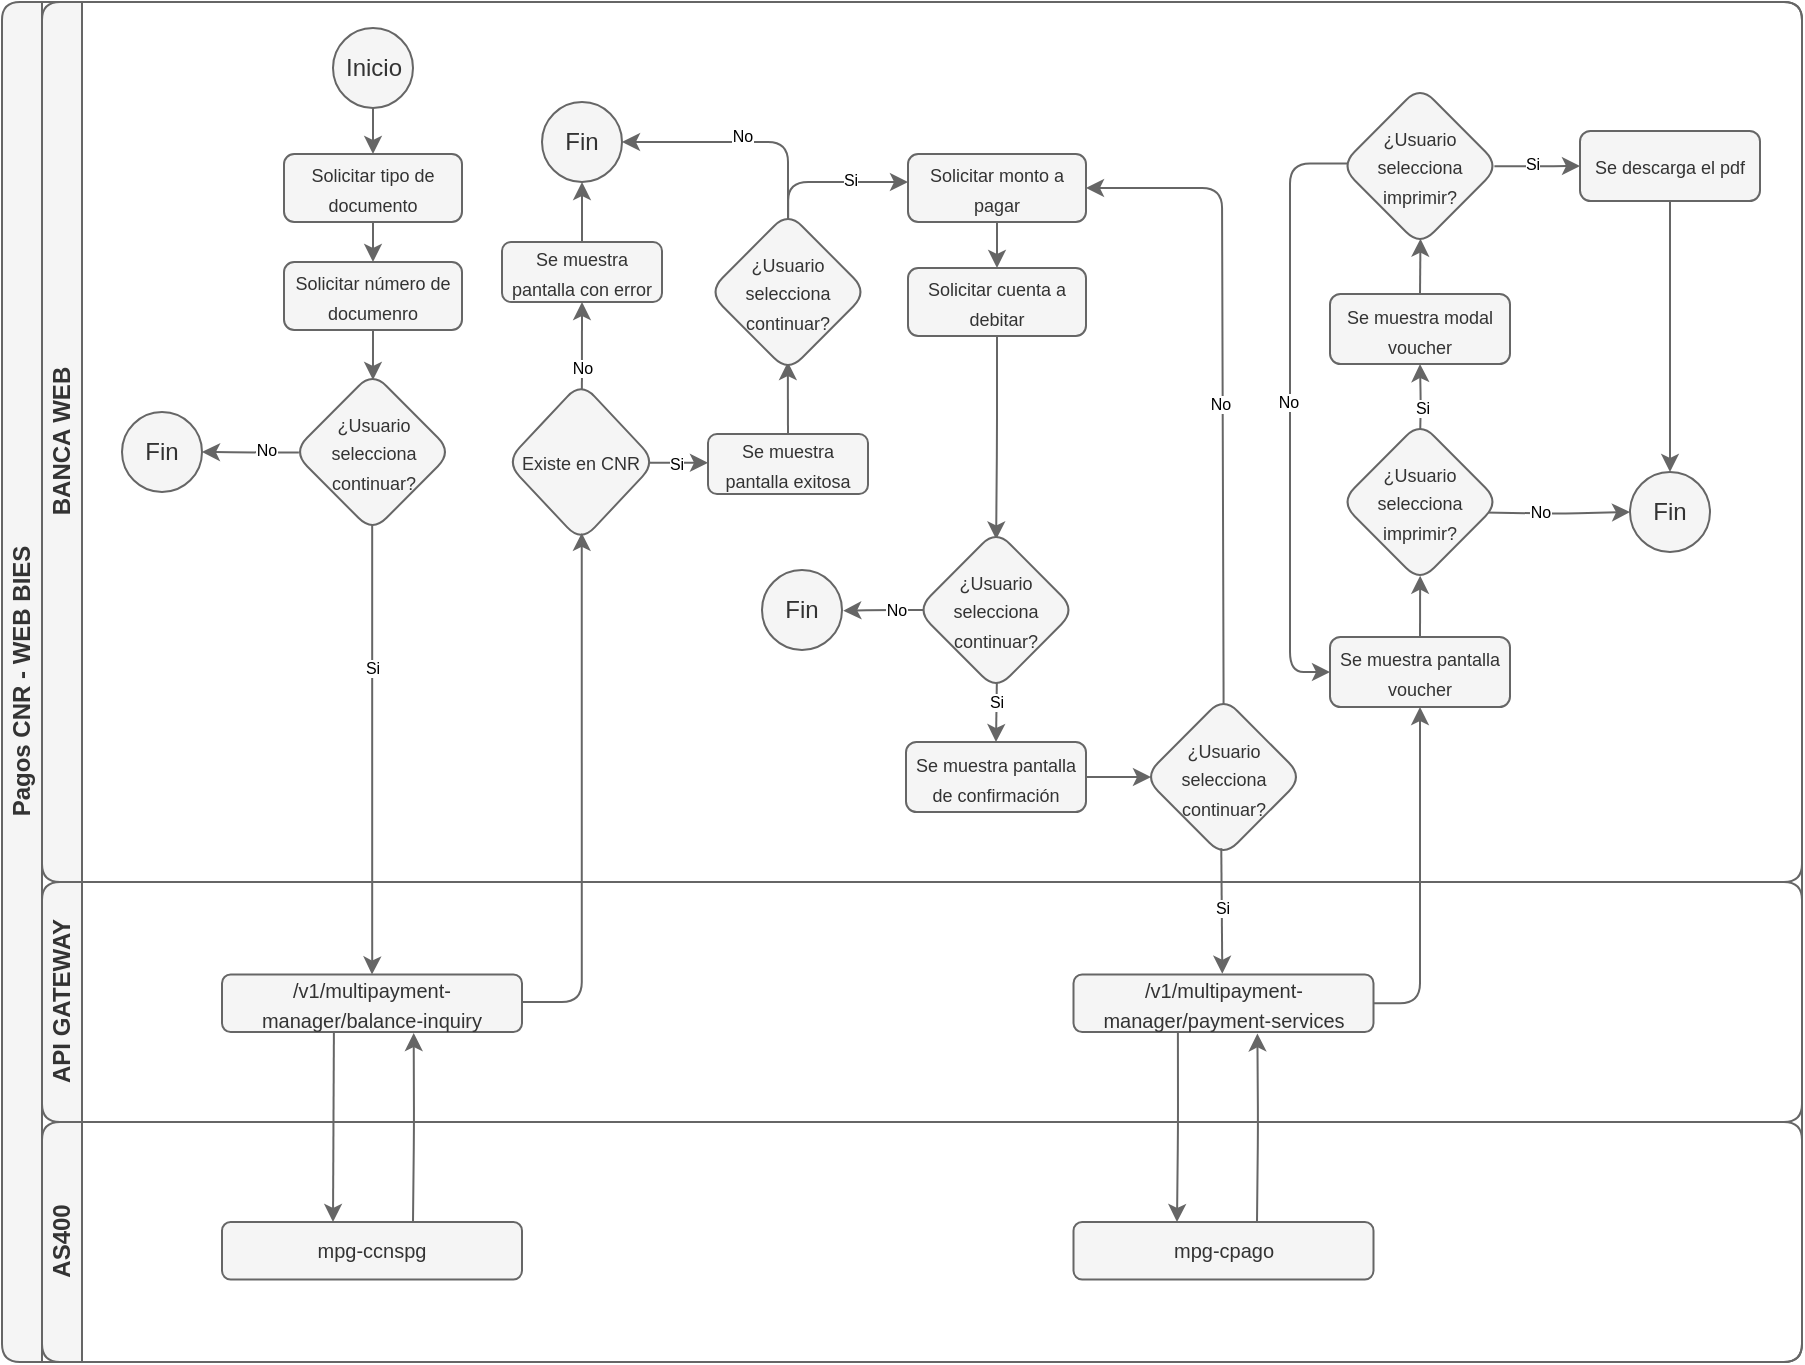<mxfile version="24.6.4" type="device">
  <diagram id="prtHgNgQTEPvFCAcTncT" name="Page-1">
    <mxGraphModel dx="980" dy="606" grid="1" gridSize="10" guides="1" tooltips="1" connect="1" arrows="1" fold="1" page="1" pageScale="1" pageWidth="827" pageHeight="1169" background="#ffffff" math="0" shadow="0">
      <root>
        <mxCell id="0" />
        <mxCell id="1" parent="0" />
        <mxCell id="dNxyNK7c78bLwvsdeMH5-19" value="Pagos CNR - WEB BIES" style="swimlane;html=1;childLayout=stackLayout;resizeParent=1;resizeParentMax=0;horizontal=0;startSize=20;horizontalStack=0;fillColor=#f5f5f5;fontColor=#333333;strokeColor=#666666;rounded=1;" parent="1" vertex="1">
          <mxGeometry x="150" y="120" width="900" height="680" as="geometry" />
        </mxCell>
        <mxCell id="dNxyNK7c78bLwvsdeMH5-20" value="BANCA WEB" style="swimlane;html=1;startSize=20;horizontal=0;fillColor=#f5f5f5;fontColor=#333333;strokeColor=#666666;rounded=1;" parent="dNxyNK7c78bLwvsdeMH5-19" vertex="1">
          <mxGeometry x="20" width="880" height="440" as="geometry" />
        </mxCell>
        <mxCell id="9tTKNNIaCnnmYA2f-oJd-8" value="" style="edgeStyle=orthogonalEdgeStyle;rounded=1;orthogonalLoop=1;jettySize=auto;html=1;entryX=0.5;entryY=0;entryDx=0;entryDy=0;fillColor=#f5f5f5;strokeColor=#666666;" parent="dNxyNK7c78bLwvsdeMH5-20" source="dNxyNK7c78bLwvsdeMH5-23" target="dNxyNK7c78bLwvsdeMH5-24" edge="1">
          <mxGeometry relative="1" as="geometry" />
        </mxCell>
        <mxCell id="dNxyNK7c78bLwvsdeMH5-23" value="Inicio" style="ellipse;whiteSpace=wrap;html=1;strokeColor=#666666;fillColor=#f5f5f5;fontColor=#333333;rounded=1;" parent="dNxyNK7c78bLwvsdeMH5-20" vertex="1">
          <mxGeometry x="145.5" y="13" width="40" height="40" as="geometry" />
        </mxCell>
        <mxCell id="9tTKNNIaCnnmYA2f-oJd-7" style="edgeStyle=orthogonalEdgeStyle;rounded=1;orthogonalLoop=1;jettySize=auto;html=1;exitX=0.5;exitY=1;exitDx=0;exitDy=0;entryX=0.5;entryY=0;entryDx=0;entryDy=0;fillColor=#f5f5f5;strokeColor=#666666;" parent="dNxyNK7c78bLwvsdeMH5-20" source="dNxyNK7c78bLwvsdeMH5-24" target="9tTKNNIaCnnmYA2f-oJd-3" edge="1">
          <mxGeometry relative="1" as="geometry" />
        </mxCell>
        <mxCell id="dNxyNK7c78bLwvsdeMH5-24" value="&lt;font style=&quot;font-size: 9px;&quot;&gt;Solicitar tipo de documento&lt;/font&gt;" style="rounded=1;whiteSpace=wrap;html=1;fontFamily=Helvetica;fontSize=12;fontColor=#333333;align=center;fillColor=#f5f5f5;strokeColor=#666666;" parent="dNxyNK7c78bLwvsdeMH5-20" vertex="1">
          <mxGeometry x="121" y="76" width="89" height="34" as="geometry" />
        </mxCell>
        <mxCell id="9tTKNNIaCnnmYA2f-oJd-17" style="edgeStyle=orthogonalEdgeStyle;rounded=1;orthogonalLoop=1;jettySize=auto;html=1;exitX=0.5;exitY=0;exitDx=0;exitDy=0;entryX=0.5;entryY=1;entryDx=0;entryDy=0;fillColor=#f5f5f5;strokeColor=#666666;" parent="dNxyNK7c78bLwvsdeMH5-20" source="dNxyNK7c78bLwvsdeMH5-30" target="dNxyNK7c78bLwvsdeMH5-32" edge="1">
          <mxGeometry relative="1" as="geometry" />
        </mxCell>
        <mxCell id="dNxyNK7c78bLwvsdeMH5-30" value="&lt;font style=&quot;font-size: 9px;&quot;&gt;Se muestra pantalla con error&lt;/font&gt;" style="rounded=1;whiteSpace=wrap;html=1;fontFamily=Helvetica;fontSize=12;fontColor=#333333;align=center;fillColor=#f5f5f5;strokeColor=#666666;" parent="dNxyNK7c78bLwvsdeMH5-20" vertex="1">
          <mxGeometry x="230" y="120" width="80" height="30" as="geometry" />
        </mxCell>
        <mxCell id="dNxyNK7c78bLwvsdeMH5-32" value="Fin" style="ellipse;whiteSpace=wrap;html=1;fillColor=#f5f5f5;fontColor=#333333;strokeColor=#666666;rounded=1;" parent="dNxyNK7c78bLwvsdeMH5-20" vertex="1">
          <mxGeometry x="250" y="50" width="40" height="40" as="geometry" />
        </mxCell>
        <mxCell id="9tTKNNIaCnnmYA2f-oJd-27" value="" style="edgeStyle=orthogonalEdgeStyle;rounded=1;orthogonalLoop=1;jettySize=auto;html=1;fillColor=#f5f5f5;strokeColor=#666666;entryX=0.503;entryY=0.05;entryDx=0;entryDy=0;entryPerimeter=0;" parent="dNxyNK7c78bLwvsdeMH5-20" source="9tTKNNIaCnnmYA2f-oJd-3" target="9tTKNNIaCnnmYA2f-oJd-20" edge="1">
          <mxGeometry relative="1" as="geometry" />
        </mxCell>
        <mxCell id="9tTKNNIaCnnmYA2f-oJd-3" value="&lt;font style=&quot;font-size: 9px;&quot;&gt;Solicitar número de documenro&lt;/font&gt;" style="rounded=1;whiteSpace=wrap;html=1;fontFamily=Helvetica;fontSize=12;fontColor=#333333;align=center;fillColor=#f5f5f5;strokeColor=#666666;" parent="dNxyNK7c78bLwvsdeMH5-20" vertex="1">
          <mxGeometry x="121" y="130" width="89" height="34" as="geometry" />
        </mxCell>
        <mxCell id="9tTKNNIaCnnmYA2f-oJd-16" style="edgeStyle=orthogonalEdgeStyle;rounded=1;orthogonalLoop=1;jettySize=auto;html=1;exitX=0.506;exitY=0.055;exitDx=0;exitDy=0;entryX=0.5;entryY=1;entryDx=0;entryDy=0;fillColor=#f5f5f5;strokeColor=#666666;exitPerimeter=0;" parent="dNxyNK7c78bLwvsdeMH5-20" source="9tTKNNIaCnnmYA2f-oJd-13" target="dNxyNK7c78bLwvsdeMH5-30" edge="1">
          <mxGeometry relative="1" as="geometry" />
        </mxCell>
        <mxCell id="9tTKNNIaCnnmYA2f-oJd-19" value="No" style="edgeLabel;html=1;align=center;verticalAlign=middle;resizable=0;points=[];rounded=1;labelBackgroundColor=#FFFFFF;fontColor=#000000;fontSize=8;" parent="9tTKNNIaCnnmYA2f-oJd-16" vertex="1" connectable="0">
          <mxGeometry x="-0.464" relative="1" as="geometry">
            <mxPoint as="offset" />
          </mxGeometry>
        </mxCell>
        <mxCell id="9tTKNNIaCnnmYA2f-oJd-29" style="edgeStyle=orthogonalEdgeStyle;rounded=1;orthogonalLoop=1;jettySize=auto;html=1;exitX=0.953;exitY=0.505;exitDx=0;exitDy=0;fillColor=#f5f5f5;strokeColor=#666666;exitPerimeter=0;entryX=0;entryY=0.5;entryDx=0;entryDy=0;" parent="dNxyNK7c78bLwvsdeMH5-20" source="9tTKNNIaCnnmYA2f-oJd-13" target="9tTKNNIaCnnmYA2f-oJd-28" edge="1">
          <mxGeometry relative="1" as="geometry">
            <mxPoint x="330" y="230" as="targetPoint" />
          </mxGeometry>
        </mxCell>
        <mxCell id="9tTKNNIaCnnmYA2f-oJd-30" value="Si" style="edgeLabel;html=1;align=center;verticalAlign=middle;resizable=0;points=[];rounded=1;labelBackgroundColor=#FFFFFF;fontColor=#000000;fontSize=8;" parent="9tTKNNIaCnnmYA2f-oJd-29" vertex="1" connectable="0">
          <mxGeometry x="-0.14" relative="1" as="geometry">
            <mxPoint as="offset" />
          </mxGeometry>
        </mxCell>
        <mxCell id="9tTKNNIaCnnmYA2f-oJd-13" value="&lt;font style=&quot;font-size: 9px;&quot;&gt;Existe en CNR&lt;/font&gt;" style="rhombus;whiteSpace=wrap;html=1;fillColor=#f5f5f5;fontColor=#333333;strokeColor=#666666;rounded=1;" parent="dNxyNK7c78bLwvsdeMH5-20" vertex="1">
          <mxGeometry x="232" y="190" width="75" height="80" as="geometry" />
        </mxCell>
        <mxCell id="9tTKNNIaCnnmYA2f-oJd-24" style="edgeStyle=orthogonalEdgeStyle;rounded=1;orthogonalLoop=1;jettySize=auto;html=1;exitX=0.037;exitY=0.503;exitDx=0;exitDy=0;entryX=1;entryY=0.5;entryDx=0;entryDy=0;fillColor=#f5f5f5;strokeColor=#666666;exitPerimeter=0;" parent="dNxyNK7c78bLwvsdeMH5-20" source="9tTKNNIaCnnmYA2f-oJd-20" target="9tTKNNIaCnnmYA2f-oJd-23" edge="1">
          <mxGeometry relative="1" as="geometry" />
        </mxCell>
        <mxCell id="9tTKNNIaCnnmYA2f-oJd-25" value="No" style="edgeLabel;html=1;align=center;verticalAlign=middle;resizable=0;points=[];rounded=1;labelBackgroundColor=#FFFFFF;fontColor=#000000;fontSize=8;" parent="9tTKNNIaCnnmYA2f-oJd-24" vertex="1" connectable="0">
          <mxGeometry x="-0.312" y="-1" relative="1" as="geometry">
            <mxPoint as="offset" />
          </mxGeometry>
        </mxCell>
        <mxCell id="9tTKNNIaCnnmYA2f-oJd-20" value="&lt;font style=&quot;font-size: 9px;&quot;&gt;¿Usuario selecciona continuar?&lt;/font&gt;" style="rhombus;whiteSpace=wrap;html=1;fillColor=#f5f5f5;fontColor=#333333;strokeColor=#666666;rounded=1;" parent="dNxyNK7c78bLwvsdeMH5-20" vertex="1">
          <mxGeometry x="125.5" y="185" width="79.5" height="80" as="geometry" />
        </mxCell>
        <mxCell id="9tTKNNIaCnnmYA2f-oJd-23" value="Fin" style="ellipse;whiteSpace=wrap;html=1;fillColor=#f5f5f5;fontColor=#333333;strokeColor=#666666;rounded=1;" parent="dNxyNK7c78bLwvsdeMH5-20" vertex="1">
          <mxGeometry x="40" y="205" width="40" height="40" as="geometry" />
        </mxCell>
        <mxCell id="9tTKNNIaCnnmYA2f-oJd-32" style="edgeStyle=orthogonalEdgeStyle;rounded=1;orthogonalLoop=1;jettySize=auto;html=1;exitX=0.5;exitY=0;exitDx=0;exitDy=0;entryX=0.5;entryY=1;entryDx=0;entryDy=0;fillColor=#f5f5f5;strokeColor=#666666;" parent="dNxyNK7c78bLwvsdeMH5-20" source="9tTKNNIaCnnmYA2f-oJd-28" edge="1">
          <mxGeometry relative="1" as="geometry">
            <mxPoint x="372.91" y="205" as="sourcePoint" />
            <mxPoint x="372.91" y="180" as="targetPoint" />
          </mxGeometry>
        </mxCell>
        <mxCell id="9tTKNNIaCnnmYA2f-oJd-28" value="&lt;font style=&quot;font-size: 9px;&quot;&gt;Se muestra pantalla exitosa&lt;/font&gt;" style="rounded=1;whiteSpace=wrap;html=1;fontFamily=Helvetica;fontSize=12;fontColor=#333333;align=center;fillColor=#f5f5f5;strokeColor=#666666;" parent="dNxyNK7c78bLwvsdeMH5-20" vertex="1">
          <mxGeometry x="333" y="216" width="80" height="30" as="geometry" />
        </mxCell>
        <mxCell id="9tTKNNIaCnnmYA2f-oJd-33" style="edgeStyle=orthogonalEdgeStyle;rounded=1;orthogonalLoop=1;jettySize=auto;html=1;exitX=0.5;exitY=0;exitDx=0;exitDy=0;entryX=1;entryY=0.5;entryDx=0;entryDy=0;fillColor=#f5f5f5;strokeColor=#666666;" parent="dNxyNK7c78bLwvsdeMH5-20" target="dNxyNK7c78bLwvsdeMH5-32" edge="1">
          <mxGeometry relative="1" as="geometry">
            <mxPoint x="373" y="115" as="sourcePoint" />
            <Array as="points">
              <mxPoint x="373" y="70" />
            </Array>
          </mxGeometry>
        </mxCell>
        <mxCell id="9tTKNNIaCnnmYA2f-oJd-34" value="No" style="edgeLabel;html=1;align=center;verticalAlign=middle;resizable=0;points=[];rounded=1;fontSize=8;labelBackgroundColor=#FFFFFF;fontColor=#000000;" parent="9tTKNNIaCnnmYA2f-oJd-33" vertex="1" connectable="0">
          <mxGeometry x="0.066" y="-3" relative="1" as="geometry">
            <mxPoint as="offset" />
          </mxGeometry>
        </mxCell>
        <mxCell id="9tTKNNIaCnnmYA2f-oJd-39" style="edgeStyle=orthogonalEdgeStyle;rounded=1;orthogonalLoop=1;jettySize=auto;html=1;exitX=0.501;exitY=0.042;exitDx=0;exitDy=0;fillColor=#f5f5f5;strokeColor=#666666;exitPerimeter=0;" parent="dNxyNK7c78bLwvsdeMH5-20" source="9tTKNNIaCnnmYA2f-oJd-82" target="9tTKNNIaCnnmYA2f-oJd-36" edge="1">
          <mxGeometry relative="1" as="geometry">
            <mxPoint x="373" y="115" as="sourcePoint" />
            <Array as="points">
              <mxPoint x="373" y="90" />
            </Array>
          </mxGeometry>
        </mxCell>
        <mxCell id="9tTKNNIaCnnmYA2f-oJd-40" value="Si" style="edgeLabel;html=1;align=center;verticalAlign=middle;resizable=0;points=[];rounded=1;fontSize=8;labelBackgroundColor=#FFFFFF;fontColor=#000000;" parent="9tTKNNIaCnnmYA2f-oJd-39" vertex="1" connectable="0">
          <mxGeometry x="0.257" y="1" relative="1" as="geometry">
            <mxPoint as="offset" />
          </mxGeometry>
        </mxCell>
        <mxCell id="9tTKNNIaCnnmYA2f-oJd-43" style="edgeStyle=orthogonalEdgeStyle;rounded=1;orthogonalLoop=1;jettySize=auto;html=1;exitX=0.5;exitY=1;exitDx=0;exitDy=0;entryX=0.5;entryY=0;entryDx=0;entryDy=0;fillColor=#f5f5f5;strokeColor=#666666;" parent="dNxyNK7c78bLwvsdeMH5-20" source="9tTKNNIaCnnmYA2f-oJd-36" target="9tTKNNIaCnnmYA2f-oJd-37" edge="1">
          <mxGeometry relative="1" as="geometry" />
        </mxCell>
        <mxCell id="9tTKNNIaCnnmYA2f-oJd-36" value="&lt;font style=&quot;font-size: 9px;&quot;&gt;Solicitar monto a pagar&lt;/font&gt;" style="rounded=1;whiteSpace=wrap;html=1;fontFamily=Helvetica;fontSize=12;fontColor=#333333;align=center;fillColor=#f5f5f5;strokeColor=#666666;" parent="dNxyNK7c78bLwvsdeMH5-20" vertex="1">
          <mxGeometry x="433" y="76" width="89" height="34" as="geometry" />
        </mxCell>
        <mxCell id="9tTKNNIaCnnmYA2f-oJd-45" style="edgeStyle=orthogonalEdgeStyle;rounded=1;orthogonalLoop=1;jettySize=auto;html=1;exitX=0.5;exitY=1;exitDx=0;exitDy=0;entryX=0.501;entryY=0.053;entryDx=0;entryDy=0;fillColor=#f5f5f5;strokeColor=#666666;entryPerimeter=0;" parent="dNxyNK7c78bLwvsdeMH5-20" source="9tTKNNIaCnnmYA2f-oJd-37" edge="1">
          <mxGeometry relative="1" as="geometry">
            <mxPoint x="477.07" y="268.71" as="targetPoint" />
          </mxGeometry>
        </mxCell>
        <mxCell id="9tTKNNIaCnnmYA2f-oJd-37" value="&lt;font style=&quot;font-size: 9px;&quot;&gt;Solicitar cuenta a debitar&lt;/font&gt;" style="rounded=1;whiteSpace=wrap;html=1;fontFamily=Helvetica;fontSize=12;fontColor=#333333;align=center;fillColor=#f5f5f5;strokeColor=#666666;" parent="dNxyNK7c78bLwvsdeMH5-20" vertex="1">
          <mxGeometry x="433" y="133" width="89" height="34" as="geometry" />
        </mxCell>
        <mxCell id="9tTKNNIaCnnmYA2f-oJd-61" style="edgeStyle=orthogonalEdgeStyle;rounded=1;orthogonalLoop=1;jettySize=auto;html=1;exitX=0.508;exitY=0.931;exitDx=0;exitDy=0;entryX=0.5;entryY=0;entryDx=0;entryDy=0;fillColor=#f5f5f5;strokeColor=#666666;exitPerimeter=0;" parent="dNxyNK7c78bLwvsdeMH5-20" target="9tTKNNIaCnnmYA2f-oJd-60" edge="1">
          <mxGeometry relative="1" as="geometry">
            <mxPoint x="477.56" y="330.17" as="sourcePoint" />
          </mxGeometry>
        </mxCell>
        <mxCell id="9tTKNNIaCnnmYA2f-oJd-90" value="Si" style="edgeLabel;html=1;align=center;verticalAlign=middle;resizable=0;points=[];rounded=1;fontSize=8;labelBackgroundColor=#FFFFFF;fontColor=#000000;" parent="9tTKNNIaCnnmYA2f-oJd-61" vertex="1" connectable="0">
          <mxGeometry x="0.001" relative="1" as="geometry">
            <mxPoint as="offset" />
          </mxGeometry>
        </mxCell>
        <mxCell id="9tTKNNIaCnnmYA2f-oJd-59" style="edgeStyle=orthogonalEdgeStyle;rounded=1;orthogonalLoop=1;jettySize=auto;html=1;exitX=0.5;exitY=0;exitDx=0;exitDy=0;entryX=0.501;entryY=0.955;entryDx=0;entryDy=0;fillColor=#f5f5f5;strokeColor=#666666;entryPerimeter=0;" parent="dNxyNK7c78bLwvsdeMH5-20" source="9tTKNNIaCnnmYA2f-oJd-50" edge="1">
          <mxGeometry relative="1" as="geometry">
            <mxPoint x="689.07" y="286.85" as="targetPoint" />
          </mxGeometry>
        </mxCell>
        <mxCell id="9tTKNNIaCnnmYA2f-oJd-50" value="&lt;font style=&quot;font-size: 9px;&quot;&gt;Se muestra pantalla voucher&lt;/font&gt;" style="rounded=1;whiteSpace=wrap;html=1;fontFamily=Helvetica;fontSize=12;fontColor=#333333;align=center;fillColor=#f5f5f5;strokeColor=#666666;" parent="dNxyNK7c78bLwvsdeMH5-20" vertex="1">
          <mxGeometry x="644" y="317.5" width="90" height="35" as="geometry" />
        </mxCell>
        <mxCell id="9tTKNNIaCnnmYA2f-oJd-52" value="Fin" style="ellipse;whiteSpace=wrap;html=1;fillColor=#f5f5f5;fontColor=#333333;strokeColor=#666666;rounded=1;" parent="dNxyNK7c78bLwvsdeMH5-20" vertex="1">
          <mxGeometry x="360" y="284" width="40" height="40" as="geometry" />
        </mxCell>
        <mxCell id="9tTKNNIaCnnmYA2f-oJd-71" style="edgeStyle=orthogonalEdgeStyle;rounded=1;orthogonalLoop=1;jettySize=auto;html=1;entryX=0.5;entryY=1;entryDx=0;entryDy=0;fillColor=#f5f5f5;strokeColor=#666666;exitX=0.498;exitY=0.056;exitDx=0;exitDy=0;exitPerimeter=0;" parent="dNxyNK7c78bLwvsdeMH5-20" target="9tTKNNIaCnnmYA2f-oJd-70" edge="1">
          <mxGeometry relative="1" as="geometry">
            <mxPoint x="688.86" y="223.92" as="sourcePoint" />
          </mxGeometry>
        </mxCell>
        <mxCell id="9tTKNNIaCnnmYA2f-oJd-95" value="Si" style="edgeLabel;html=1;align=center;verticalAlign=middle;resizable=0;points=[];rounded=1;fontSize=8;labelBackgroundColor=#FFFFFF;fontColor=#000000;" parent="9tTKNNIaCnnmYA2f-oJd-71" vertex="1" connectable="0">
          <mxGeometry x="-0.002" relative="1" as="geometry">
            <mxPoint as="offset" />
          </mxGeometry>
        </mxCell>
        <mxCell id="9tTKNNIaCnnmYA2f-oJd-73" style="edgeStyle=orthogonalEdgeStyle;rounded=1;orthogonalLoop=1;jettySize=auto;html=1;exitX=0.958;exitY=0.504;exitDx=0;exitDy=0;entryX=0;entryY=0.5;entryDx=0;entryDy=0;fillColor=#f5f5f5;strokeColor=#666666;exitPerimeter=0;" parent="dNxyNK7c78bLwvsdeMH5-20" target="9tTKNNIaCnnmYA2f-oJd-72" edge="1">
          <mxGeometry relative="1" as="geometry">
            <mxPoint x="721.06" y="255.28" as="sourcePoint" />
          </mxGeometry>
        </mxCell>
        <mxCell id="9tTKNNIaCnnmYA2f-oJd-93" value="No" style="edgeLabel;html=1;align=center;verticalAlign=middle;resizable=0;points=[];rounded=1;fontSize=8;labelBackgroundColor=#FFFFFF;fontColor=#000000;" parent="9tTKNNIaCnnmYA2f-oJd-73" vertex="1" connectable="0">
          <mxGeometry x="-0.247" y="1" relative="1" as="geometry">
            <mxPoint as="offset" />
          </mxGeometry>
        </mxCell>
        <mxCell id="9tTKNNIaCnnmYA2f-oJd-60" value="&lt;font style=&quot;font-size: 9px;&quot;&gt;Se muestra pantalla de confirmación&lt;/font&gt;" style="rounded=1;whiteSpace=wrap;html=1;fontFamily=Helvetica;fontSize=12;fontColor=#333333;align=center;fillColor=#f5f5f5;strokeColor=#666666;" parent="dNxyNK7c78bLwvsdeMH5-20" vertex="1">
          <mxGeometry x="432" y="370" width="90" height="35" as="geometry" />
        </mxCell>
        <mxCell id="9tTKNNIaCnnmYA2f-oJd-69" style="edgeStyle=orthogonalEdgeStyle;rounded=1;orthogonalLoop=1;jettySize=auto;html=1;exitX=0.5;exitY=0.049;exitDx=0;exitDy=0;entryX=1;entryY=0.5;entryDx=0;entryDy=0;fillColor=#f5f5f5;strokeColor=#666666;exitPerimeter=0;" parent="dNxyNK7c78bLwvsdeMH5-20" source="9tTKNNIaCnnmYA2f-oJd-85" target="9tTKNNIaCnnmYA2f-oJd-36" edge="1">
          <mxGeometry relative="1" as="geometry">
            <mxPoint x="586" y="356.49" as="sourcePoint" />
            <Array as="points">
              <mxPoint x="590" y="350" />
              <mxPoint x="590" y="93" />
            </Array>
          </mxGeometry>
        </mxCell>
        <mxCell id="9tTKNNIaCnnmYA2f-oJd-92" value="No" style="edgeLabel;html=1;align=center;verticalAlign=middle;resizable=0;points=[];rounded=1;labelBackgroundColor=#FFFFFF;fontSize=8;fontColor=#000000;" parent="9tTKNNIaCnnmYA2f-oJd-69" vertex="1" connectable="0">
          <mxGeometry x="-0.073" y="1" relative="1" as="geometry">
            <mxPoint as="offset" />
          </mxGeometry>
        </mxCell>
        <mxCell id="9tTKNNIaCnnmYA2f-oJd-66" style="edgeStyle=orthogonalEdgeStyle;rounded=1;orthogonalLoop=1;jettySize=auto;html=1;exitX=1;exitY=0.5;exitDx=0;exitDy=0;entryX=0.05;entryY=0.5;entryDx=0;entryDy=0;entryPerimeter=0;fillColor=#f5f5f5;strokeColor=#666666;" parent="dNxyNK7c78bLwvsdeMH5-20" source="9tTKNNIaCnnmYA2f-oJd-60" edge="1">
          <mxGeometry relative="1" as="geometry">
            <mxPoint x="554.5" y="387.5" as="targetPoint" />
          </mxGeometry>
        </mxCell>
        <mxCell id="9tTKNNIaCnnmYA2f-oJd-70" value="&lt;font style=&quot;font-size: 9px;&quot;&gt;Se muestra modal voucher&lt;/font&gt;" style="rounded=1;whiteSpace=wrap;html=1;fontFamily=Helvetica;fontSize=12;fontColor=#333333;align=center;fillColor=#f5f5f5;strokeColor=#666666;" parent="dNxyNK7c78bLwvsdeMH5-20" vertex="1">
          <mxGeometry x="644" y="146" width="90" height="35" as="geometry" />
        </mxCell>
        <mxCell id="9tTKNNIaCnnmYA2f-oJd-72" value="Fin" style="ellipse;whiteSpace=wrap;html=1;fillColor=#f5f5f5;fontColor=#333333;strokeColor=#666666;rounded=1;" parent="dNxyNK7c78bLwvsdeMH5-20" vertex="1">
          <mxGeometry x="794" y="235" width="40" height="40" as="geometry" />
        </mxCell>
        <mxCell id="9tTKNNIaCnnmYA2f-oJd-76" style="edgeStyle=orthogonalEdgeStyle;rounded=1;orthogonalLoop=1;jettySize=auto;html=1;exitX=0.044;exitY=0.485;exitDx=0;exitDy=0;entryX=0;entryY=0.5;entryDx=0;entryDy=0;fillColor=#f5f5f5;strokeColor=#666666;exitPerimeter=0;" parent="dNxyNK7c78bLwvsdeMH5-20" source="9tTKNNIaCnnmYA2f-oJd-87" target="9tTKNNIaCnnmYA2f-oJd-50" edge="1">
          <mxGeometry relative="1" as="geometry">
            <mxPoint x="658.06" y="105.0" as="sourcePoint" />
            <Array as="points">
              <mxPoint x="624" y="81" />
              <mxPoint x="624" y="335" />
            </Array>
          </mxGeometry>
        </mxCell>
        <mxCell id="9tTKNNIaCnnmYA2f-oJd-96" value="No" style="edgeLabel;html=1;align=center;verticalAlign=middle;resizable=0;points=[];rounded=1;labelBackgroundColor=#FFFFFF;fontSize=8;fontColor=#000000;" parent="9tTKNNIaCnnmYA2f-oJd-76" vertex="1" connectable="0">
          <mxGeometry x="-0.023" y="-1" relative="1" as="geometry">
            <mxPoint as="offset" />
          </mxGeometry>
        </mxCell>
        <mxCell id="9tTKNNIaCnnmYA2f-oJd-80" style="edgeStyle=orthogonalEdgeStyle;rounded=1;orthogonalLoop=1;jettySize=auto;html=1;exitX=0.968;exitY=0.501;exitDx=0;exitDy=0;fillColor=#f5f5f5;strokeColor=#666666;exitPerimeter=0;" parent="dNxyNK7c78bLwvsdeMH5-20" source="9tTKNNIaCnnmYA2f-oJd-87" target="9tTKNNIaCnnmYA2f-oJd-79" edge="1">
          <mxGeometry relative="1" as="geometry">
            <mxPoint x="721.06" y="105.21" as="sourcePoint" />
          </mxGeometry>
        </mxCell>
        <mxCell id="9tTKNNIaCnnmYA2f-oJd-94" value="Si" style="edgeLabel;html=1;align=center;verticalAlign=middle;resizable=0;points=[];rounded=1;fontSize=8;labelBackgroundColor=#FFFFFF;fontColor=#000000;" parent="9tTKNNIaCnnmYA2f-oJd-80" vertex="1" connectable="0">
          <mxGeometry x="-0.173" y="1" relative="1" as="geometry">
            <mxPoint x="1" as="offset" />
          </mxGeometry>
        </mxCell>
        <mxCell id="9tTKNNIaCnnmYA2f-oJd-81" style="edgeStyle=orthogonalEdgeStyle;rounded=1;orthogonalLoop=1;jettySize=auto;html=1;exitX=0.5;exitY=1;exitDx=0;exitDy=0;entryX=0.5;entryY=0;entryDx=0;entryDy=0;fillColor=#f5f5f5;strokeColor=#666666;" parent="dNxyNK7c78bLwvsdeMH5-20" source="9tTKNNIaCnnmYA2f-oJd-79" target="9tTKNNIaCnnmYA2f-oJd-72" edge="1">
          <mxGeometry relative="1" as="geometry" />
        </mxCell>
        <mxCell id="9tTKNNIaCnnmYA2f-oJd-79" value="&lt;font style=&quot;font-size: 9px;&quot;&gt;Se descarga el pdf&lt;/font&gt;" style="rounded=1;whiteSpace=wrap;html=1;fontFamily=Helvetica;fontSize=12;fontColor=#333333;align=center;fillColor=#f5f5f5;strokeColor=#666666;" parent="dNxyNK7c78bLwvsdeMH5-20" vertex="1">
          <mxGeometry x="769" y="64.5" width="90" height="35" as="geometry" />
        </mxCell>
        <mxCell id="9tTKNNIaCnnmYA2f-oJd-82" value="&lt;font style=&quot;font-size: 9px;&quot;&gt;¿Usuario selecciona continuar?&lt;/font&gt;" style="rhombus;whiteSpace=wrap;html=1;fillColor=#f5f5f5;fontColor=#333333;strokeColor=#666666;rounded=1;" parent="dNxyNK7c78bLwvsdeMH5-20" vertex="1">
          <mxGeometry x="333.25" y="105" width="79.5" height="80" as="geometry" />
        </mxCell>
        <mxCell id="9tTKNNIaCnnmYA2f-oJd-83" value="&lt;font style=&quot;font-size: 9px;&quot;&gt;¿Usuario selecciona continuar?&lt;/font&gt;" style="rhombus;whiteSpace=wrap;html=1;fillColor=#f5f5f5;fontColor=#333333;strokeColor=#666666;rounded=1;" parent="dNxyNK7c78bLwvsdeMH5-20" vertex="1">
          <mxGeometry x="437.25" y="264" width="79.5" height="80" as="geometry" />
        </mxCell>
        <mxCell id="9tTKNNIaCnnmYA2f-oJd-84" style="edgeStyle=orthogonalEdgeStyle;rounded=1;orthogonalLoop=1;jettySize=auto;html=1;exitX=0.043;exitY=0.5;exitDx=0;exitDy=0;entryX=1.016;entryY=0.508;entryDx=0;entryDy=0;entryPerimeter=0;exitPerimeter=0;fillColor=#f5f5f5;strokeColor=#666666;" parent="dNxyNK7c78bLwvsdeMH5-20" source="9tTKNNIaCnnmYA2f-oJd-83" target="9tTKNNIaCnnmYA2f-oJd-52" edge="1">
          <mxGeometry relative="1" as="geometry" />
        </mxCell>
        <mxCell id="9tTKNNIaCnnmYA2f-oJd-89" value="No" style="edgeLabel;html=1;align=center;verticalAlign=middle;resizable=0;points=[];rounded=1;fontSize=8;labelBackgroundColor=#FFFFFF;fontColor=#000000;" parent="9tTKNNIaCnnmYA2f-oJd-84" vertex="1" connectable="0">
          <mxGeometry x="-0.329" relative="1" as="geometry">
            <mxPoint as="offset" />
          </mxGeometry>
        </mxCell>
        <mxCell id="9tTKNNIaCnnmYA2f-oJd-85" value="&lt;font style=&quot;font-size: 9px;&quot;&gt;¿Usuario selecciona continuar?&lt;/font&gt;" style="rhombus;whiteSpace=wrap;html=1;fillColor=#f5f5f5;fontColor=#333333;strokeColor=#666666;rounded=1;" parent="dNxyNK7c78bLwvsdeMH5-20" vertex="1">
          <mxGeometry x="551" y="347.5" width="79.5" height="80" as="geometry" />
        </mxCell>
        <mxCell id="9tTKNNIaCnnmYA2f-oJd-86" value="&lt;font style=&quot;font-size: 9px;&quot;&gt;¿Usuario selecciona imprimir?&lt;/font&gt;" style="rhombus;whiteSpace=wrap;html=1;fillColor=#f5f5f5;fontColor=#333333;strokeColor=#666666;rounded=1;" parent="dNxyNK7c78bLwvsdeMH5-20" vertex="1">
          <mxGeometry x="649.25" y="210" width="79.5" height="80" as="geometry" />
        </mxCell>
        <mxCell id="9tTKNNIaCnnmYA2f-oJd-87" value="&lt;font style=&quot;font-size: 9px;&quot;&gt;¿Usuario selecciona imprimir?&lt;/font&gt;" style="rhombus;whiteSpace=wrap;html=1;fillColor=#f5f5f5;fontColor=#333333;strokeColor=#666666;rounded=1;" parent="dNxyNK7c78bLwvsdeMH5-20" vertex="1">
          <mxGeometry x="649.25" y="42" width="79.5" height="80" as="geometry" />
        </mxCell>
        <mxCell id="9tTKNNIaCnnmYA2f-oJd-88" style="edgeStyle=orthogonalEdgeStyle;rounded=1;orthogonalLoop=1;jettySize=auto;html=1;exitX=0.5;exitY=0;exitDx=0;exitDy=0;entryX=0.503;entryY=0.954;entryDx=0;entryDy=0;entryPerimeter=0;fillColor=#f5f5f5;strokeColor=#666666;" parent="dNxyNK7c78bLwvsdeMH5-20" source="9tTKNNIaCnnmYA2f-oJd-70" target="9tTKNNIaCnnmYA2f-oJd-87" edge="1">
          <mxGeometry relative="1" as="geometry" />
        </mxCell>
        <mxCell id="dNxyNK7c78bLwvsdeMH5-21" value="API GATEWAY" style="swimlane;html=1;startSize=20;horizontal=0;fillColor=#f5f5f5;fontColor=#333333;strokeColor=#666666;rounded=1;" parent="dNxyNK7c78bLwvsdeMH5-19" vertex="1">
          <mxGeometry x="20" y="440" width="880" height="120" as="geometry" />
        </mxCell>
        <mxCell id="GuQTLKNT4KDAc4uG2gdh-1" value="&lt;font style=&quot;font-size: 10px;&quot;&gt;/v1/multipayment-manager/balance-inquiry&lt;/font&gt;" style="rounded=1;whiteSpace=wrap;html=1;fontFamily=Helvetica;fontSize=12;fontColor=#333333;align=center;fillColor=#f5f5f5;strokeColor=#666666;" vertex="1" parent="dNxyNK7c78bLwvsdeMH5-21">
          <mxGeometry x="90" y="46.25" width="150" height="28.75" as="geometry" />
        </mxCell>
        <mxCell id="GuQTLKNT4KDAc4uG2gdh-3" value="&lt;font style=&quot;font-size: 10px;&quot;&gt;/v1/multipayment-manager/payment-services&lt;/font&gt;" style="rounded=1;whiteSpace=wrap;html=1;fontFamily=Helvetica;fontSize=12;fontColor=#333333;align=center;fillColor=#f5f5f5;strokeColor=#666666;" vertex="1" parent="dNxyNK7c78bLwvsdeMH5-21">
          <mxGeometry x="515.75" y="46.25" width="150" height="28.75" as="geometry" />
        </mxCell>
        <mxCell id="dNxyNK7c78bLwvsdeMH5-22" value="AS400" style="swimlane;html=1;startSize=20;horizontal=0;fillColor=#f5f5f5;fontColor=#333333;strokeColor=#666666;rounded=1;" parent="dNxyNK7c78bLwvsdeMH5-19" vertex="1">
          <mxGeometry x="20" y="560" width="880" height="120" as="geometry" />
        </mxCell>
        <mxCell id="GuQTLKNT4KDAc4uG2gdh-2" value="&lt;span style=&quot;font-size: 10px;&quot;&gt;mpg-ccnspg&lt;/span&gt;" style="rounded=1;whiteSpace=wrap;html=1;fontFamily=Helvetica;fontSize=12;fontColor=#333333;align=center;fillColor=#f5f5f5;strokeColor=#666666;" vertex="1" parent="dNxyNK7c78bLwvsdeMH5-22">
          <mxGeometry x="90" y="50" width="150" height="28.75" as="geometry" />
        </mxCell>
        <mxCell id="GuQTLKNT4KDAc4uG2gdh-4" value="&lt;span style=&quot;font-size: 10px;&quot;&gt;mpg-cpago&lt;/span&gt;" style="rounded=1;whiteSpace=wrap;html=1;fontFamily=Helvetica;fontSize=12;fontColor=#333333;align=center;fillColor=#f5f5f5;strokeColor=#666666;" vertex="1" parent="dNxyNK7c78bLwvsdeMH5-22">
          <mxGeometry x="515.75" y="50" width="150" height="28.75" as="geometry" />
        </mxCell>
        <mxCell id="9tTKNNIaCnnmYA2f-oJd-11" style="edgeStyle=orthogonalEdgeStyle;rounded=1;orthogonalLoop=1;jettySize=auto;html=1;entryX=0.25;entryY=0;entryDx=0;entryDy=0;fillColor=#f5f5f5;strokeColor=#666666;exitX=0.373;exitY=1.018;exitDx=0;exitDy=0;exitPerimeter=0;" parent="dNxyNK7c78bLwvsdeMH5-19" source="GuQTLKNT4KDAc4uG2gdh-1" edge="1">
          <mxGeometry relative="1" as="geometry">
            <mxPoint x="166" y="520" as="sourcePoint" />
            <mxPoint x="165.5" y="610" as="targetPoint" />
          </mxGeometry>
        </mxCell>
        <mxCell id="9tTKNNIaCnnmYA2f-oJd-12" style="edgeStyle=orthogonalEdgeStyle;rounded=1;orthogonalLoop=1;jettySize=auto;html=1;exitX=0.75;exitY=0;exitDx=0;exitDy=0;fillColor=#f5f5f5;strokeColor=#666666;entryX=0.639;entryY=1.018;entryDx=0;entryDy=0;entryPerimeter=0;" parent="dNxyNK7c78bLwvsdeMH5-19" target="GuQTLKNT4KDAc4uG2gdh-1" edge="1">
          <mxGeometry relative="1" as="geometry">
            <mxPoint x="205.5" y="610" as="sourcePoint" />
            <mxPoint x="206" y="520" as="targetPoint" />
          </mxGeometry>
        </mxCell>
        <mxCell id="9tTKNNIaCnnmYA2f-oJd-14" style="edgeStyle=orthogonalEdgeStyle;rounded=1;orthogonalLoop=1;jettySize=auto;html=1;entryX=0.505;entryY=0.943;entryDx=0;entryDy=0;fillColor=#f5f5f5;strokeColor=#666666;entryPerimeter=0;" parent="dNxyNK7c78bLwvsdeMH5-19" target="9tTKNNIaCnnmYA2f-oJd-13" edge="1">
          <mxGeometry relative="1" as="geometry">
            <mxPoint x="260" y="500" as="sourcePoint" />
            <Array as="points">
              <mxPoint x="290" y="500" />
            </Array>
          </mxGeometry>
        </mxCell>
        <mxCell id="9tTKNNIaCnnmYA2f-oJd-21" style="edgeStyle=orthogonalEdgeStyle;rounded=1;orthogonalLoop=1;jettySize=auto;html=1;exitX=0.498;exitY=0.954;exitDx=0;exitDy=0;fillColor=#f5f5f5;strokeColor=#666666;exitPerimeter=0;entryX=0.5;entryY=0;entryDx=0;entryDy=0;" parent="dNxyNK7c78bLwvsdeMH5-19" source="9tTKNNIaCnnmYA2f-oJd-20" target="GuQTLKNT4KDAc4uG2gdh-1" edge="1">
          <mxGeometry relative="1" as="geometry">
            <mxPoint x="186" y="480" as="targetPoint" />
            <Array as="points">
              <mxPoint x="185" y="480" />
            </Array>
          </mxGeometry>
        </mxCell>
        <mxCell id="9tTKNNIaCnnmYA2f-oJd-22" value="Si" style="edgeLabel;html=1;align=center;verticalAlign=middle;resizable=0;points=[];rounded=1;labelBackgroundColor=#FFFFFF;fontColor=#000000;fontSize=8;" parent="9tTKNNIaCnnmYA2f-oJd-21" vertex="1" connectable="0">
          <mxGeometry x="-0.377" relative="1" as="geometry">
            <mxPoint y="1" as="offset" />
          </mxGeometry>
        </mxCell>
        <mxCell id="9tTKNNIaCnnmYA2f-oJd-47" style="edgeStyle=orthogonalEdgeStyle;rounded=1;orthogonalLoop=1;jettySize=auto;html=1;entryX=0.25;entryY=0;entryDx=0;entryDy=0;fillColor=#f5f5f5;strokeColor=#666666;exitX=0.348;exitY=1.015;exitDx=0;exitDy=0;exitPerimeter=0;" parent="dNxyNK7c78bLwvsdeMH5-19" source="GuQTLKNT4KDAc4uG2gdh-3" edge="1">
          <mxGeometry relative="1" as="geometry">
            <mxPoint x="588" y="520" as="sourcePoint" />
            <mxPoint x="587.5" y="610" as="targetPoint" />
            <Array as="points">
              <mxPoint x="588" y="563" />
              <mxPoint x="588" y="563" />
            </Array>
          </mxGeometry>
        </mxCell>
        <mxCell id="9tTKNNIaCnnmYA2f-oJd-48" style="edgeStyle=orthogonalEdgeStyle;rounded=1;orthogonalLoop=1;jettySize=auto;html=1;exitX=0.75;exitY=0;exitDx=0;exitDy=0;entryX=0.613;entryY=1.024;entryDx=0;entryDy=0;fillColor=#f5f5f5;strokeColor=#666666;entryPerimeter=0;" parent="dNxyNK7c78bLwvsdeMH5-19" target="GuQTLKNT4KDAc4uG2gdh-3" edge="1">
          <mxGeometry relative="1" as="geometry">
            <mxPoint x="627.5" y="610" as="sourcePoint" />
            <mxPoint x="627.5" y="510" as="targetPoint" />
          </mxGeometry>
        </mxCell>
        <mxCell id="9tTKNNIaCnnmYA2f-oJd-51" style="edgeStyle=orthogonalEdgeStyle;rounded=1;orthogonalLoop=1;jettySize=auto;html=1;exitX=1;exitY=0.5;exitDx=0;exitDy=0;entryX=0.5;entryY=1;entryDx=0;entryDy=0;fillColor=#f5f5f5;strokeColor=#666666;" parent="dNxyNK7c78bLwvsdeMH5-19" source="GuQTLKNT4KDAc4uG2gdh-3" target="9tTKNNIaCnnmYA2f-oJd-50" edge="1">
          <mxGeometry relative="1" as="geometry">
            <mxPoint x="647.5" y="500" as="sourcePoint" />
          </mxGeometry>
        </mxCell>
        <mxCell id="9tTKNNIaCnnmYA2f-oJd-65" style="edgeStyle=orthogonalEdgeStyle;rounded=1;orthogonalLoop=1;jettySize=auto;html=1;exitX=0.486;exitY=0.945;exitDx=0;exitDy=0;fillColor=#f5f5f5;strokeColor=#666666;exitPerimeter=0;entryX=0.496;entryY=-0.013;entryDx=0;entryDy=0;entryPerimeter=0;" parent="dNxyNK7c78bLwvsdeMH5-19" source="9tTKNNIaCnnmYA2f-oJd-85" target="GuQTLKNT4KDAc4uG2gdh-3" edge="1">
          <mxGeometry relative="1" as="geometry">
            <mxPoint x="606.35" y="418.16" as="sourcePoint" />
            <Array as="points">
              <mxPoint x="610" y="423" />
            </Array>
            <mxPoint x="610" y="480" as="targetPoint" />
          </mxGeometry>
        </mxCell>
        <mxCell id="9tTKNNIaCnnmYA2f-oJd-91" value="Si" style="edgeLabel;html=1;align=center;verticalAlign=middle;resizable=0;points=[];rounded=1;fontSize=8;labelBackgroundColor=#FFFFFF;fontColor=#000000;" parent="9tTKNNIaCnnmYA2f-oJd-65" vertex="1" connectable="0">
          <mxGeometry x="-0.034" relative="1" as="geometry">
            <mxPoint as="offset" />
          </mxGeometry>
        </mxCell>
      </root>
    </mxGraphModel>
  </diagram>
</mxfile>
